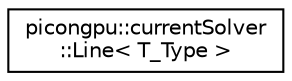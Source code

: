 digraph "Graphical Class Hierarchy"
{
 // LATEX_PDF_SIZE
  edge [fontname="Helvetica",fontsize="10",labelfontname="Helvetica",labelfontsize="10"];
  node [fontname="Helvetica",fontsize="10",shape=record];
  rankdir="LR";
  Node0 [label="picongpu::currentSolver\l::Line\< T_Type \>",height=0.2,width=0.4,color="black", fillcolor="white", style="filled",URL="$structpicongpu_1_1current_solver_1_1_line.html",tooltip=" "];
}
